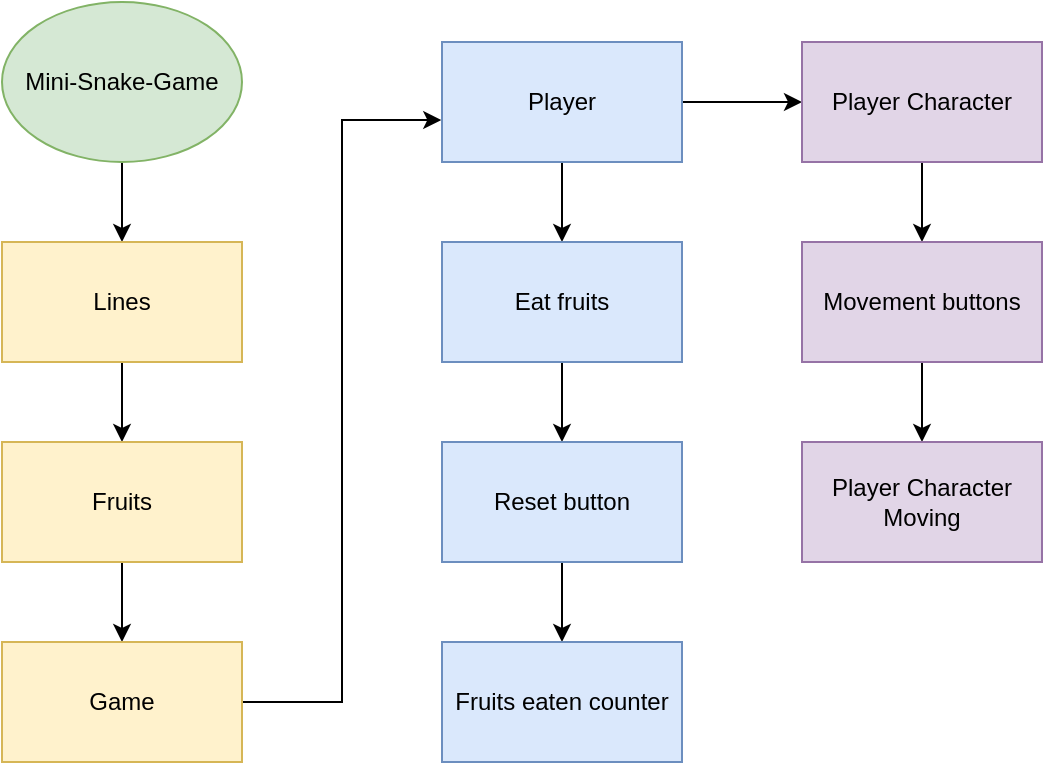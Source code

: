 <mxfile version="20.3.7" type="device"><diagram id="YndJ7WpLWLDIiC4A9NZy" name="Side-1"><mxGraphModel dx="1038" dy="539" grid="1" gridSize="10" guides="1" tooltips="1" connect="1" arrows="1" fold="1" page="1" pageScale="1" pageWidth="827" pageHeight="1169" math="0" shadow="0"><root><mxCell id="0"/><mxCell id="1" parent="0"/><mxCell id="itUu0_fK1LEovL2fFyvM-5" style="edgeStyle=orthogonalEdgeStyle;rounded=0;orthogonalLoop=1;jettySize=auto;html=1;entryX=0.5;entryY=0;entryDx=0;entryDy=0;" parent="1" source="itUu0_fK1LEovL2fFyvM-1" target="itUu0_fK1LEovL2fFyvM-2" edge="1"><mxGeometry relative="1" as="geometry"/></mxCell><mxCell id="itUu0_fK1LEovL2fFyvM-1" value="Mini-Snake-Game" style="ellipse;whiteSpace=wrap;html=1;fillColor=#d5e8d4;strokeColor=#82b366;" parent="1" vertex="1"><mxGeometry x="80" y="40" width="120" height="80" as="geometry"/></mxCell><mxCell id="itUu0_fK1LEovL2fFyvM-7" style="edgeStyle=orthogonalEdgeStyle;rounded=0;orthogonalLoop=1;jettySize=auto;html=1;entryX=0.5;entryY=0;entryDx=0;entryDy=0;" parent="1" source="itUu0_fK1LEovL2fFyvM-2" target="itUu0_fK1LEovL2fFyvM-6" edge="1"><mxGeometry relative="1" as="geometry"/></mxCell><mxCell id="itUu0_fK1LEovL2fFyvM-2" value="Lines" style="rounded=0;whiteSpace=wrap;html=1;fillColor=#fff2cc;strokeColor=#d6b656;" parent="1" vertex="1"><mxGeometry x="80" y="160" width="120" height="60" as="geometry"/></mxCell><mxCell id="itUu0_fK1LEovL2fFyvM-9" style="edgeStyle=orthogonalEdgeStyle;rounded=0;orthogonalLoop=1;jettySize=auto;html=1;entryX=0.5;entryY=0;entryDx=0;entryDy=0;" parent="1" source="itUu0_fK1LEovL2fFyvM-6" target="itUu0_fK1LEovL2fFyvM-8" edge="1"><mxGeometry relative="1" as="geometry"/></mxCell><mxCell id="itUu0_fK1LEovL2fFyvM-6" value="Fruits" style="rounded=0;whiteSpace=wrap;html=1;fillColor=#fff2cc;strokeColor=#d6b656;" parent="1" vertex="1"><mxGeometry x="80" y="260" width="120" height="60" as="geometry"/></mxCell><mxCell id="itUu0_fK1LEovL2fFyvM-14" style="edgeStyle=orthogonalEdgeStyle;rounded=0;orthogonalLoop=1;jettySize=auto;html=1;entryX=-0.003;entryY=0.65;entryDx=0;entryDy=0;entryPerimeter=0;" parent="1" source="itUu0_fK1LEovL2fFyvM-8" target="itUu0_fK1LEovL2fFyvM-10" edge="1"><mxGeometry relative="1" as="geometry"><Array as="points"><mxPoint x="250" y="390"/><mxPoint x="250" y="99"/></Array></mxGeometry></mxCell><mxCell id="itUu0_fK1LEovL2fFyvM-8" value="Game" style="rounded=0;whiteSpace=wrap;html=1;fillColor=#fff2cc;strokeColor=#d6b656;" parent="1" vertex="1"><mxGeometry x="80" y="360" width="120" height="60" as="geometry"/></mxCell><mxCell id="itUu0_fK1LEovL2fFyvM-16" value="" style="edgeStyle=orthogonalEdgeStyle;rounded=0;orthogonalLoop=1;jettySize=auto;html=1;" parent="1" source="itUu0_fK1LEovL2fFyvM-10" target="itUu0_fK1LEovL2fFyvM-15" edge="1"><mxGeometry relative="1" as="geometry"/></mxCell><mxCell id="itUu0_fK1LEovL2fFyvM-20" value="" style="edgeStyle=orthogonalEdgeStyle;rounded=0;orthogonalLoop=1;jettySize=auto;html=1;" parent="1" source="itUu0_fK1LEovL2fFyvM-10" target="itUu0_fK1LEovL2fFyvM-19" edge="1"><mxGeometry relative="1" as="geometry"/></mxCell><mxCell id="itUu0_fK1LEovL2fFyvM-10" value="Player" style="rounded=0;whiteSpace=wrap;html=1;fillColor=#dae8fc;strokeColor=#6c8ebf;" parent="1" vertex="1"><mxGeometry x="300" y="60" width="120" height="60" as="geometry"/></mxCell><mxCell id="itUu0_fK1LEovL2fFyvM-18" value="" style="edgeStyle=orthogonalEdgeStyle;rounded=0;orthogonalLoop=1;jettySize=auto;html=1;" parent="1" source="itUu0_fK1LEovL2fFyvM-15" target="itUu0_fK1LEovL2fFyvM-17" edge="1"><mxGeometry relative="1" as="geometry"/></mxCell><mxCell id="itUu0_fK1LEovL2fFyvM-15" value="Eat fruits" style="whiteSpace=wrap;html=1;fillColor=#dae8fc;strokeColor=#6c8ebf;rounded=0;" parent="1" vertex="1"><mxGeometry x="300" y="160" width="120" height="60" as="geometry"/></mxCell><mxCell id="itUu0_fK1LEovL2fFyvM-22" value="" style="edgeStyle=orthogonalEdgeStyle;rounded=0;orthogonalLoop=1;jettySize=auto;html=1;" parent="1" source="itUu0_fK1LEovL2fFyvM-17" target="itUu0_fK1LEovL2fFyvM-21" edge="1"><mxGeometry relative="1" as="geometry"/></mxCell><mxCell id="itUu0_fK1LEovL2fFyvM-17" value="Reset button" style="whiteSpace=wrap;html=1;fillColor=#dae8fc;strokeColor=#6c8ebf;rounded=0;" parent="1" vertex="1"><mxGeometry x="300" y="260" width="120" height="60" as="geometry"/></mxCell><mxCell id="itUu0_fK1LEovL2fFyvM-24" value="" style="edgeStyle=orthogonalEdgeStyle;rounded=0;orthogonalLoop=1;jettySize=auto;html=1;" parent="1" source="itUu0_fK1LEovL2fFyvM-19" target="itUu0_fK1LEovL2fFyvM-23" edge="1"><mxGeometry relative="1" as="geometry"/></mxCell><mxCell id="itUu0_fK1LEovL2fFyvM-19" value="Player Character" style="whiteSpace=wrap;html=1;fillColor=#e1d5e7;strokeColor=#9673a6;rounded=0;" parent="1" vertex="1"><mxGeometry x="480" y="60" width="120" height="60" as="geometry"/></mxCell><mxCell id="itUu0_fK1LEovL2fFyvM-21" value="Fruits eaten counter" style="whiteSpace=wrap;html=1;fillColor=#dae8fc;strokeColor=#6c8ebf;rounded=0;" parent="1" vertex="1"><mxGeometry x="300" y="360" width="120" height="60" as="geometry"/></mxCell><mxCell id="itUu0_fK1LEovL2fFyvM-26" value="" style="edgeStyle=orthogonalEdgeStyle;rounded=0;orthogonalLoop=1;jettySize=auto;html=1;" parent="1" source="itUu0_fK1LEovL2fFyvM-23" target="itUu0_fK1LEovL2fFyvM-25" edge="1"><mxGeometry relative="1" as="geometry"/></mxCell><mxCell id="itUu0_fK1LEovL2fFyvM-23" value="Movement buttons" style="whiteSpace=wrap;html=1;fillColor=#e1d5e7;strokeColor=#9673a6;rounded=0;" parent="1" vertex="1"><mxGeometry x="480" y="160" width="120" height="60" as="geometry"/></mxCell><mxCell id="itUu0_fK1LEovL2fFyvM-25" value="Player Character Moving" style="whiteSpace=wrap;html=1;fillColor=#e1d5e7;strokeColor=#9673a6;rounded=0;" parent="1" vertex="1"><mxGeometry x="480" y="260" width="120" height="60" as="geometry"/></mxCell></root></mxGraphModel></diagram></mxfile>